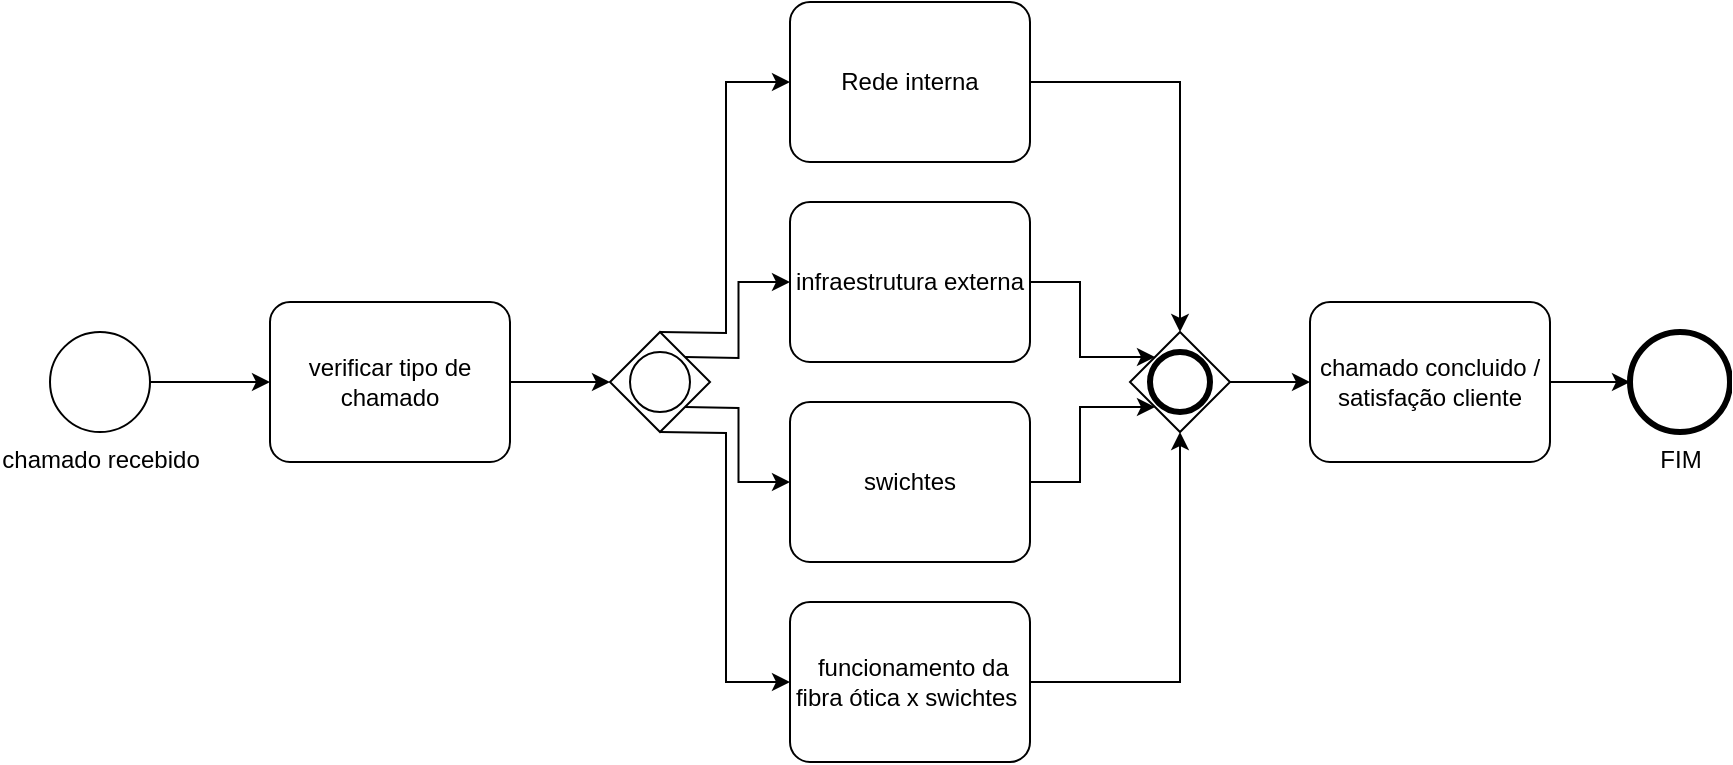 <mxfile version="24.0.7" type="device">
  <diagram name="Página-1" id="B4AgkkixSmEW6maOaQYk">
    <mxGraphModel dx="880" dy="444" grid="1" gridSize="10" guides="1" tooltips="1" connect="1" arrows="1" fold="1" page="1" pageScale="1" pageWidth="827" pageHeight="1169" math="0" shadow="0">
      <root>
        <mxCell id="0" />
        <mxCell id="1" parent="0" />
        <mxCell id="4YHEWy_u-QdsnO-Ija_I-1" value="&lt;font style=&quot;vertical-align: inherit;&quot;&gt;&lt;font style=&quot;vertical-align: inherit;&quot;&gt;chamado recebido&lt;/font&gt;&lt;/font&gt;" style="points=[[0.145,0.145,0],[0.5,0,0],[0.855,0.145,0],[1,0.5,0],[0.855,0.855,0],[0.5,1,0],[0.145,0.855,0],[0,0.5,0]];shape=mxgraph.bpmn.event;html=1;verticalLabelPosition=bottom;labelBackgroundColor=#ffffff;verticalAlign=top;align=center;perimeter=ellipsePerimeter;outlineConnect=0;aspect=fixed;outline=standard;symbol=general;" vertex="1" parent="1">
          <mxGeometry x="30" y="265" width="50" height="50" as="geometry" />
        </mxCell>
        <mxCell id="4YHEWy_u-QdsnO-Ija_I-5" style="edgeStyle=orthogonalEdgeStyle;rounded=0;orthogonalLoop=1;jettySize=auto;html=1;entryX=0;entryY=0.5;entryDx=0;entryDy=0;entryPerimeter=0;" edge="1" parent="1" source="4YHEWy_u-QdsnO-Ija_I-2">
          <mxGeometry relative="1" as="geometry">
            <mxPoint x="310" y="290" as="targetPoint" />
          </mxGeometry>
        </mxCell>
        <mxCell id="4YHEWy_u-QdsnO-Ija_I-2" value="&lt;font style=&quot;vertical-align: inherit;&quot;&gt;&lt;font style=&quot;vertical-align: inherit;&quot;&gt;verificar tipo de chamado&lt;/font&gt;&lt;/font&gt;" style="points=[[0.25,0,0],[0.5,0,0],[0.75,0,0],[1,0.25,0],[1,0.5,0],[1,0.75,0],[0.75,1,0],[0.5,1,0],[0.25,1,0],[0,0.75,0],[0,0.5,0],[0,0.25,0]];shape=mxgraph.bpmn.task;whiteSpace=wrap;rectStyle=rounded;size=10;html=1;container=1;expand=0;collapsible=0;taskMarker=abstract;" vertex="1" parent="1">
          <mxGeometry x="140" y="250" width="120" height="80" as="geometry" />
        </mxCell>
        <mxCell id="4YHEWy_u-QdsnO-Ija_I-3" style="edgeStyle=orthogonalEdgeStyle;rounded=0;orthogonalLoop=1;jettySize=auto;html=1;entryX=0;entryY=0.5;entryDx=0;entryDy=0;entryPerimeter=0;" edge="1" parent="1" source="4YHEWy_u-QdsnO-Ija_I-1" target="4YHEWy_u-QdsnO-Ija_I-2">
          <mxGeometry relative="1" as="geometry" />
        </mxCell>
        <mxCell id="4YHEWy_u-QdsnO-Ija_I-7" value="&lt;font style=&quot;vertical-align: inherit;&quot;&gt;&lt;font style=&quot;vertical-align: inherit;&quot;&gt;Rede interna&lt;/font&gt;&lt;/font&gt;" style="points=[[0.25,0,0],[0.5,0,0],[0.75,0,0],[1,0.25,0],[1,0.5,0],[1,0.75,0],[0.75,1,0],[0.5,1,0],[0.25,1,0],[0,0.75,0],[0,0.5,0],[0,0.25,0]];shape=mxgraph.bpmn.task;whiteSpace=wrap;rectStyle=rounded;size=10;html=1;container=1;expand=0;collapsible=0;taskMarker=abstract;" vertex="1" parent="1">
          <mxGeometry x="400" y="100" width="120" height="80" as="geometry" />
        </mxCell>
        <mxCell id="4YHEWy_u-QdsnO-Ija_I-8" value="&lt;font style=&quot;vertical-align: inherit;&quot;&gt;&lt;font style=&quot;vertical-align: inherit;&quot;&gt;infraestrutura externa&lt;/font&gt;&lt;/font&gt;" style="points=[[0.25,0,0],[0.5,0,0],[0.75,0,0],[1,0.25,0],[1,0.5,0],[1,0.75,0],[0.75,1,0],[0.5,1,0],[0.25,1,0],[0,0.75,0],[0,0.5,0],[0,0.25,0]];shape=mxgraph.bpmn.task;whiteSpace=wrap;rectStyle=rounded;size=10;html=1;container=1;expand=0;collapsible=0;taskMarker=abstract;" vertex="1" parent="1">
          <mxGeometry x="400" y="200" width="120" height="80" as="geometry" />
        </mxCell>
        <mxCell id="4YHEWy_u-QdsnO-Ija_I-9" value="&lt;font style=&quot;vertical-align: inherit;&quot;&gt;&lt;font style=&quot;vertical-align: inherit;&quot;&gt; swichtes &lt;/font&gt;&lt;/font&gt;" style="points=[[0.25,0,0],[0.5,0,0],[0.75,0,0],[1,0.25,0],[1,0.5,0],[1,0.75,0],[0.75,1,0],[0.5,1,0],[0.25,1,0],[0,0.75,0],[0,0.5,0],[0,0.25,0]];shape=mxgraph.bpmn.task;whiteSpace=wrap;rectStyle=rounded;size=10;html=1;container=1;expand=0;collapsible=0;taskMarker=abstract;" vertex="1" parent="1">
          <mxGeometry x="400" y="300" width="120" height="80" as="geometry" />
        </mxCell>
        <mxCell id="4YHEWy_u-QdsnO-Ija_I-10" value="&amp;nbsp;funcionamento da fibra ótica x swichtes&amp;nbsp;" style="points=[[0.25,0,0],[0.5,0,0],[0.75,0,0],[1,0.25,0],[1,0.5,0],[1,0.75,0],[0.75,1,0],[0.5,1,0],[0.25,1,0],[0,0.75,0],[0,0.5,0],[0,0.25,0]];shape=mxgraph.bpmn.task;whiteSpace=wrap;rectStyle=rounded;size=10;html=1;container=1;expand=0;collapsible=0;taskMarker=abstract;" vertex="1" parent="1">
          <mxGeometry x="400" y="400" width="120" height="80" as="geometry" />
        </mxCell>
        <mxCell id="4YHEWy_u-QdsnO-Ija_I-11" style="edgeStyle=orthogonalEdgeStyle;rounded=0;orthogonalLoop=1;jettySize=auto;html=1;entryX=0;entryY=0.5;entryDx=0;entryDy=0;entryPerimeter=0;exitX=0.5;exitY=0;exitDx=0;exitDy=0;exitPerimeter=0;" edge="1" parent="1" target="4YHEWy_u-QdsnO-Ija_I-7">
          <mxGeometry relative="1" as="geometry">
            <mxPoint x="335" y="265" as="sourcePoint" />
          </mxGeometry>
        </mxCell>
        <mxCell id="4YHEWy_u-QdsnO-Ija_I-12" style="edgeStyle=orthogonalEdgeStyle;rounded=0;orthogonalLoop=1;jettySize=auto;html=1;exitX=0.75;exitY=0.25;exitDx=0;exitDy=0;exitPerimeter=0;entryX=0;entryY=0.5;entryDx=0;entryDy=0;entryPerimeter=0;" edge="1" parent="1" target="4YHEWy_u-QdsnO-Ija_I-8">
          <mxGeometry relative="1" as="geometry">
            <mxPoint x="347.5" y="277.5" as="sourcePoint" />
          </mxGeometry>
        </mxCell>
        <mxCell id="4YHEWy_u-QdsnO-Ija_I-13" style="edgeStyle=orthogonalEdgeStyle;rounded=0;orthogonalLoop=1;jettySize=auto;html=1;exitX=0.75;exitY=0.75;exitDx=0;exitDy=0;exitPerimeter=0;entryX=0;entryY=0.5;entryDx=0;entryDy=0;entryPerimeter=0;" edge="1" parent="1" target="4YHEWy_u-QdsnO-Ija_I-9">
          <mxGeometry relative="1" as="geometry">
            <mxPoint x="347.5" y="302.5" as="sourcePoint" />
          </mxGeometry>
        </mxCell>
        <mxCell id="4YHEWy_u-QdsnO-Ija_I-14" style="edgeStyle=orthogonalEdgeStyle;rounded=0;orthogonalLoop=1;jettySize=auto;html=1;exitX=0.5;exitY=1;exitDx=0;exitDy=0;exitPerimeter=0;entryX=0;entryY=0.5;entryDx=0;entryDy=0;entryPerimeter=0;" edge="1" parent="1" target="4YHEWy_u-QdsnO-Ija_I-10">
          <mxGeometry relative="1" as="geometry">
            <mxPoint x="335" y="315" as="sourcePoint" />
          </mxGeometry>
        </mxCell>
        <mxCell id="4YHEWy_u-QdsnO-Ija_I-15" value="" style="points=[[0.25,0.25,0],[0.5,0,0],[0.75,0.25,0],[1,0.5,0],[0.75,0.75,0],[0.5,1,0],[0.25,0.75,0],[0,0.5,0]];shape=mxgraph.bpmn.gateway2;html=1;verticalLabelPosition=bottom;labelBackgroundColor=#ffffff;verticalAlign=top;align=center;perimeter=rhombusPerimeter;outlineConnect=0;outline=standard;symbol=general;" vertex="1" parent="1">
          <mxGeometry x="310" y="265" width="50" height="50" as="geometry" />
        </mxCell>
        <mxCell id="4YHEWy_u-QdsnO-Ija_I-16" value="" style="points=[[0.25,0.25,0],[0.5,0,0],[0.75,0.25,0],[1,0.5,0],[0.75,0.75,0],[0.5,1,0],[0.25,0.75,0],[0,0.5,0]];shape=mxgraph.bpmn.gateway2;html=1;verticalLabelPosition=bottom;labelBackgroundColor=#ffffff;verticalAlign=top;align=center;perimeter=rhombusPerimeter;outlineConnect=0;outline=end;symbol=general;" vertex="1" parent="1">
          <mxGeometry x="570" y="265" width="50" height="50" as="geometry" />
        </mxCell>
        <mxCell id="4YHEWy_u-QdsnO-Ija_I-17" style="edgeStyle=orthogonalEdgeStyle;rounded=0;orthogonalLoop=1;jettySize=auto;html=1;entryX=0.5;entryY=0;entryDx=0;entryDy=0;entryPerimeter=0;" edge="1" parent="1" source="4YHEWy_u-QdsnO-Ija_I-7" target="4YHEWy_u-QdsnO-Ija_I-16">
          <mxGeometry relative="1" as="geometry" />
        </mxCell>
        <mxCell id="4YHEWy_u-QdsnO-Ija_I-18" style="edgeStyle=orthogonalEdgeStyle;rounded=0;orthogonalLoop=1;jettySize=auto;html=1;exitX=1;exitY=0.5;exitDx=0;exitDy=0;exitPerimeter=0;entryX=0.25;entryY=0.25;entryDx=0;entryDy=0;entryPerimeter=0;" edge="1" parent="1" source="4YHEWy_u-QdsnO-Ija_I-8" target="4YHEWy_u-QdsnO-Ija_I-16">
          <mxGeometry relative="1" as="geometry" />
        </mxCell>
        <mxCell id="4YHEWy_u-QdsnO-Ija_I-19" style="edgeStyle=orthogonalEdgeStyle;rounded=0;orthogonalLoop=1;jettySize=auto;html=1;exitX=1;exitY=0.5;exitDx=0;exitDy=0;exitPerimeter=0;entryX=0.25;entryY=0.75;entryDx=0;entryDy=0;entryPerimeter=0;" edge="1" parent="1" source="4YHEWy_u-QdsnO-Ija_I-9" target="4YHEWy_u-QdsnO-Ija_I-16">
          <mxGeometry relative="1" as="geometry" />
        </mxCell>
        <mxCell id="4YHEWy_u-QdsnO-Ija_I-20" style="edgeStyle=orthogonalEdgeStyle;rounded=0;orthogonalLoop=1;jettySize=auto;html=1;entryX=0.5;entryY=1;entryDx=0;entryDy=0;entryPerimeter=0;" edge="1" parent="1" source="4YHEWy_u-QdsnO-Ija_I-10" target="4YHEWy_u-QdsnO-Ija_I-16">
          <mxGeometry relative="1" as="geometry" />
        </mxCell>
        <mxCell id="4YHEWy_u-QdsnO-Ija_I-21" value="chamado concluido / satisfação cliente" style="points=[[0.25,0,0],[0.5,0,0],[0.75,0,0],[1,0.25,0],[1,0.5,0],[1,0.75,0],[0.75,1,0],[0.5,1,0],[0.25,1,0],[0,0.75,0],[0,0.5,0],[0,0.25,0]];shape=mxgraph.bpmn.task;whiteSpace=wrap;rectStyle=rounded;size=10;html=1;container=1;expand=0;collapsible=0;taskMarker=abstract;" vertex="1" parent="1">
          <mxGeometry x="660" y="250" width="120" height="80" as="geometry" />
        </mxCell>
        <mxCell id="4YHEWy_u-QdsnO-Ija_I-22" style="edgeStyle=orthogonalEdgeStyle;rounded=0;orthogonalLoop=1;jettySize=auto;html=1;entryX=0;entryY=0.5;entryDx=0;entryDy=0;entryPerimeter=0;" edge="1" parent="1" source="4YHEWy_u-QdsnO-Ija_I-16" target="4YHEWy_u-QdsnO-Ija_I-21">
          <mxGeometry relative="1" as="geometry" />
        </mxCell>
        <mxCell id="4YHEWy_u-QdsnO-Ija_I-23" value="FIM" style="points=[[0.145,0.145,0],[0.5,0,0],[0.855,0.145,0],[1,0.5,0],[0.855,0.855,0],[0.5,1,0],[0.145,0.855,0],[0,0.5,0]];shape=mxgraph.bpmn.event;html=1;verticalLabelPosition=bottom;labelBackgroundColor=#ffffff;verticalAlign=top;align=center;perimeter=ellipsePerimeter;outlineConnect=0;aspect=fixed;outline=end;symbol=terminate2;" vertex="1" parent="1">
          <mxGeometry x="820" y="265" width="50" height="50" as="geometry" />
        </mxCell>
        <mxCell id="4YHEWy_u-QdsnO-Ija_I-24" style="edgeStyle=orthogonalEdgeStyle;rounded=0;orthogonalLoop=1;jettySize=auto;html=1;exitX=1;exitY=0.5;exitDx=0;exitDy=0;exitPerimeter=0;entryX=0;entryY=0.5;entryDx=0;entryDy=0;entryPerimeter=0;" edge="1" parent="1" source="4YHEWy_u-QdsnO-Ija_I-21" target="4YHEWy_u-QdsnO-Ija_I-23">
          <mxGeometry relative="1" as="geometry" />
        </mxCell>
      </root>
    </mxGraphModel>
  </diagram>
</mxfile>
